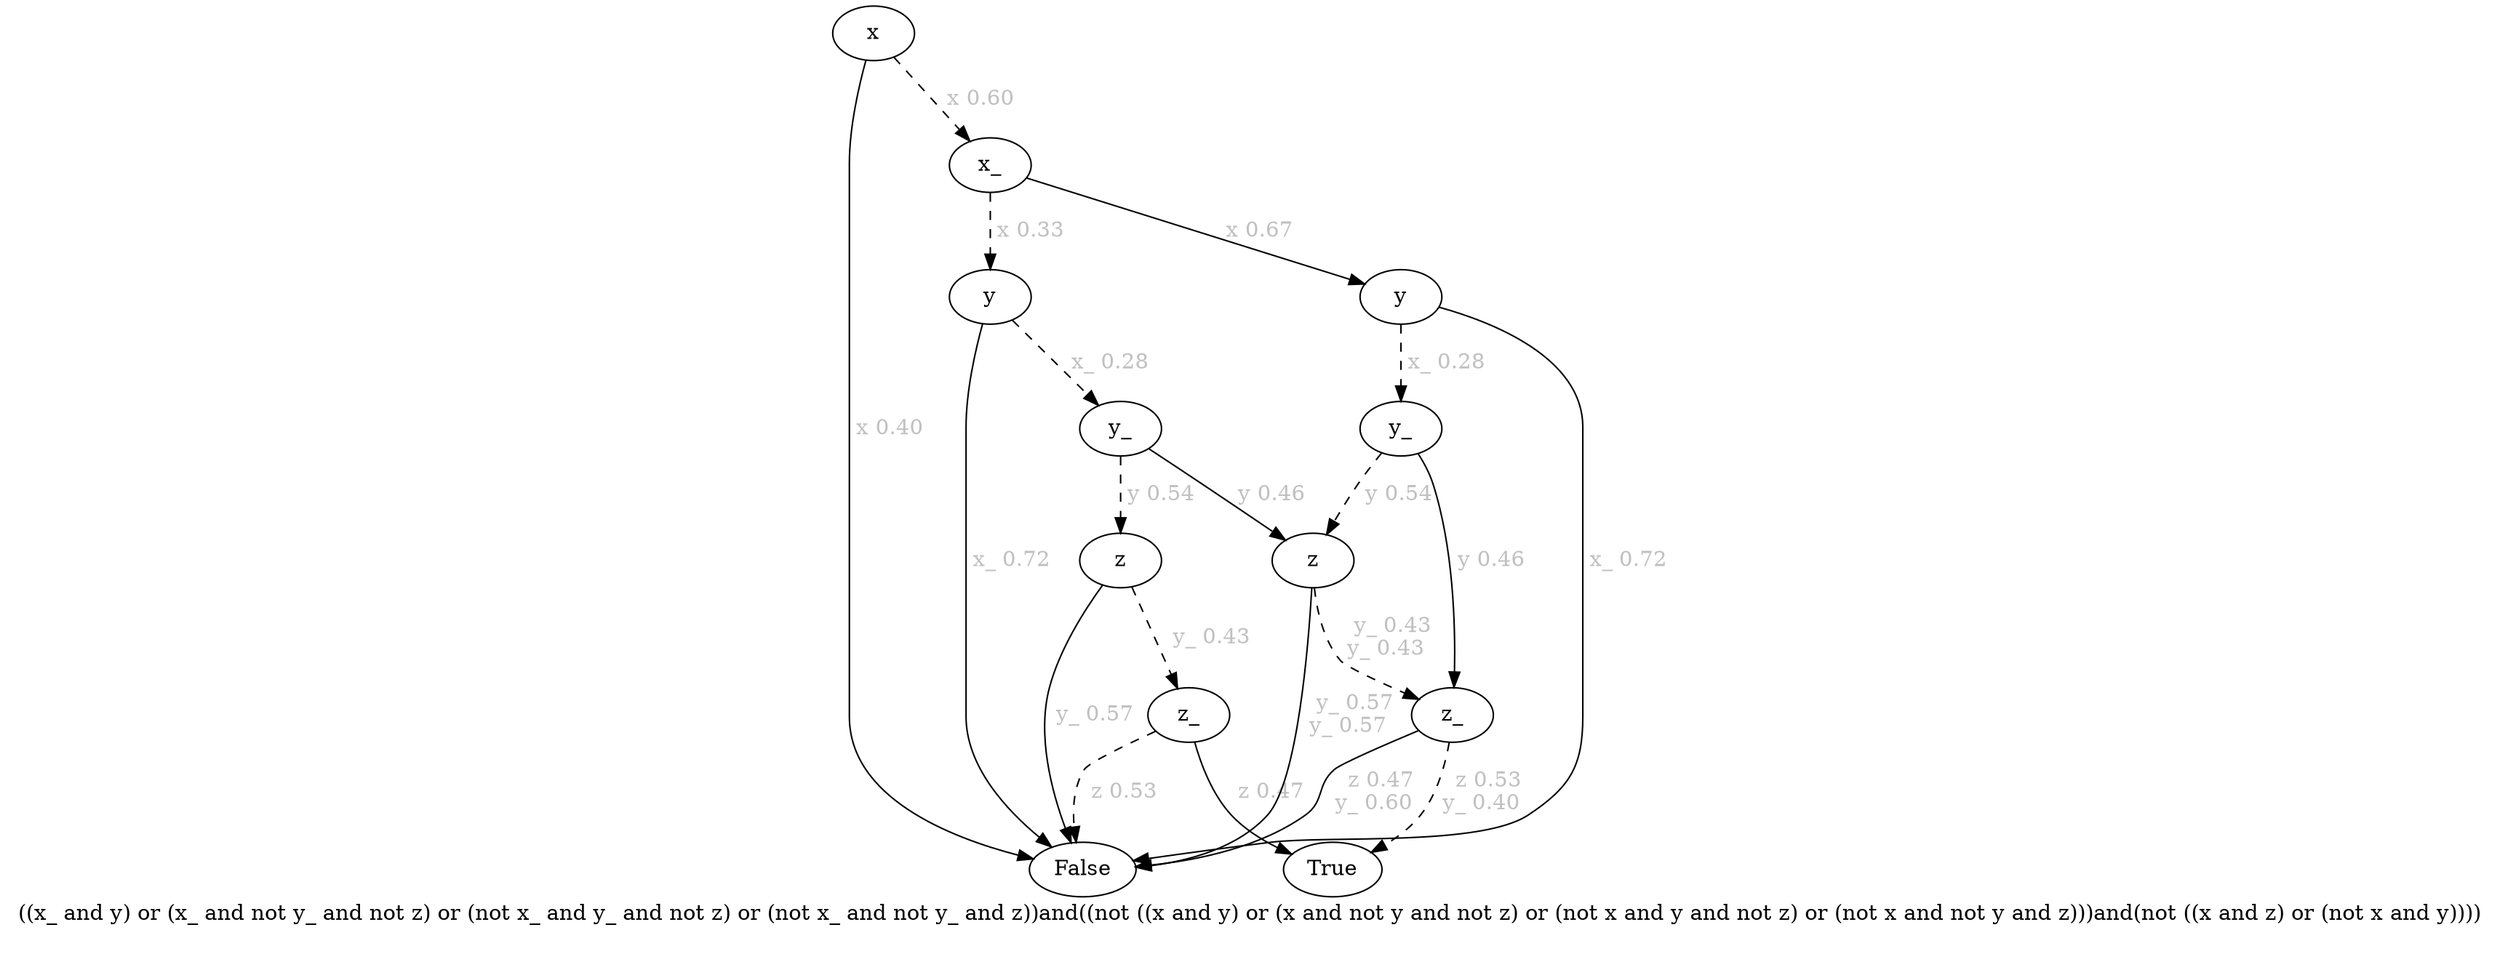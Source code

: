 digraph{
label="((x_ and y) or (x_ and not y_ and not z) or (not x_ and y_ and not z) or (not x_ and not y_ and z))and((not ((x and y) or (x and not y and not z) or (not x and y and not z) or (not x and not y and z)))and(not ((x and z) or (not x and y))))\n\n"
2643642407984[label=x]2643642407408[label="x_
"]
2643642407984 -> 2643642407408[style=dashed label=" x 0.60\n" fontcolor = gray]
2643642407744[label="y
"]
2643642407408 -> 2643642407744[style=dashed label=" x 0.33\n" fontcolor = gray]
2643642407936[label="y_
"]
2643642407744 -> 2643642407936[style=dashed label=" x_ 0.28\n" fontcolor = gray]
2643642406928[label="z
"]
2643642407936 -> 2643642406928[style=dashed label=" y 0.54\n" fontcolor = gray]
2643642406064[label="z_
"]
2643642406928 -> 2643642406064[style=dashed label=" y_ 0.43\n" fontcolor = gray]
2643642590416[label="False
"]
2643642406064 -> 2643642590416[style=dashed label=" z 0.53\n" fontcolor = gray]
2643642590080[label="True
"]
2643642406064 -> 2643642590080 [label=" z 0.47\n" fontcolor = gray]
2643642590416[label="False
"]
2643642406928 -> 2643642590416 [label=" y_ 0.57\n" fontcolor = gray]
2643642406880[label="z
"]
2643642407936 -> 2643642406880 [label=" y 0.46\n" fontcolor = gray]
2643642406304[label="z_
"]
2643642406880 -> 2643642406304[style=dashed label="  y_ 0.43\ny_ 0.43\n" fontcolor = gray]
2643642590080[label="True
"]
2643642406304 -> 2643642590080[style=dashed label="  z 0.53\ny_ 0.40\n" fontcolor = gray]
2643642590416[label="False
"]
2643642406304 -> 2643642590416 [label="  z 0.47\ny_ 0.60\n" fontcolor = gray]
2643642590416[label="False
"]
2643642406880 -> 2643642590416 [label="  y_ 0.57\ny_ 0.57\n" fontcolor = gray]
2643642590416[label="False
"]
2643642407744 -> 2643642590416 [label=" x_ 0.72\n" fontcolor = gray]
2643642407312[label="y
"]
2643642407408 -> 2643642407312 [label=" x 0.67\n" fontcolor = gray]
2643642407360[label="y_
"]
2643642407312 -> 2643642407360[style=dashed label=" x_ 0.28\n" fontcolor = gray]
2643642406880[label="z
"]
2643642407360 -> 2643642406880[style=dashed label=" y 0.54\n" fontcolor = gray]
2643642406304[label="z_
"]
2643642407360 -> 2643642406304 [label=" y 0.46\n" fontcolor = gray]
2643642590416[label="False
"]
2643642407312 -> 2643642590416 [label=" x_ 0.72\n" fontcolor = gray]
2643642590416[label="False
"]
2643642407984 -> 2643642590416 [label=" x 0.40\n" fontcolor = gray]
}